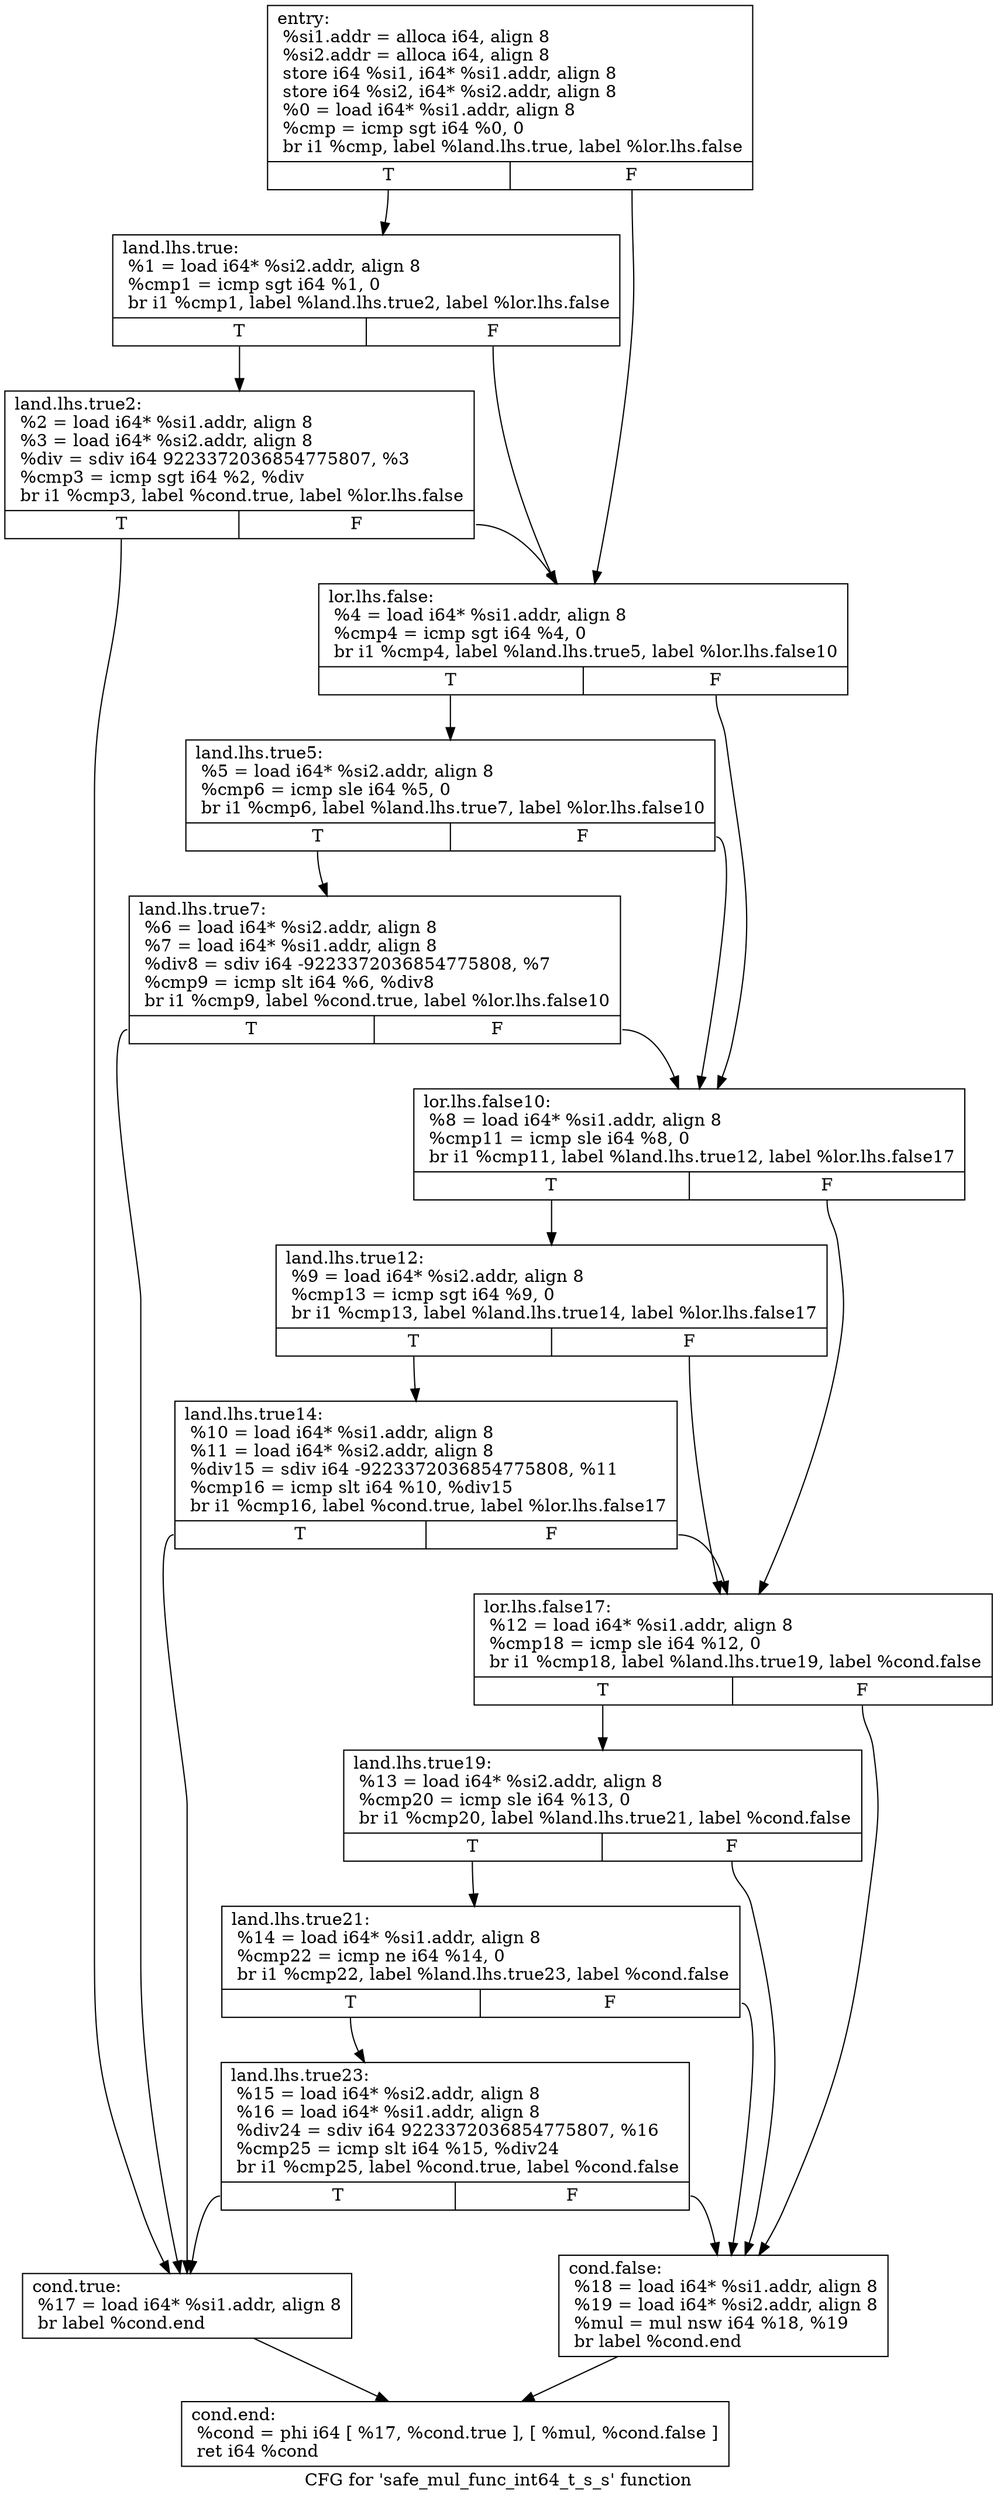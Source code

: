 digraph "CFG for 'safe_mul_func_int64_t_s_s' function" {
	label="CFG for 'safe_mul_func_int64_t_s_s' function";

	Node0xab5fb30 [shape=record,label="{entry:\l  %si1.addr = alloca i64, align 8\l  %si2.addr = alloca i64, align 8\l  store i64 %si1, i64* %si1.addr, align 8\l  store i64 %si2, i64* %si2.addr, align 8\l  %0 = load i64* %si1.addr, align 8\l  %cmp = icmp sgt i64 %0, 0\l  br i1 %cmp, label %land.lhs.true, label %lor.lhs.false\l|{<s0>T|<s1>F}}"];
	Node0xab5fb30:s0 -> Node0xab5fb60;
	Node0xab5fb30:s1 -> Node0xab5fbc0;
	Node0xab5fb60 [shape=record,label="{land.lhs.true:                                    \l  %1 = load i64* %si2.addr, align 8\l  %cmp1 = icmp sgt i64 %1, 0\l  br i1 %cmp1, label %land.lhs.true2, label %lor.lhs.false\l|{<s0>T|<s1>F}}"];
	Node0xab5fb60:s0 -> Node0xab5fb90;
	Node0xab5fb60:s1 -> Node0xab5fbc0;
	Node0xab5fb90 [shape=record,label="{land.lhs.true2:                                   \l  %2 = load i64* %si1.addr, align 8\l  %3 = load i64* %si2.addr, align 8\l  %div = sdiv i64 9223372036854775807, %3\l  %cmp3 = icmp sgt i64 %2, %div\l  br i1 %cmp3, label %cond.true, label %lor.lhs.false\l|{<s0>T|<s1>F}}"];
	Node0xab5fb90:s0 -> Node0xab5fda0;
	Node0xab5fb90:s1 -> Node0xab5fbc0;
	Node0xab5fbc0 [shape=record,label="{lor.lhs.false:                                    \l  %4 = load i64* %si1.addr, align 8\l  %cmp4 = icmp sgt i64 %4, 0\l  br i1 %cmp4, label %land.lhs.true5, label %lor.lhs.false10\l|{<s0>T|<s1>F}}"];
	Node0xab5fbc0:s0 -> Node0xab5fbf0;
	Node0xab5fbc0:s1 -> Node0xab5fc50;
	Node0xab5fbf0 [shape=record,label="{land.lhs.true5:                                   \l  %5 = load i64* %si2.addr, align 8\l  %cmp6 = icmp sle i64 %5, 0\l  br i1 %cmp6, label %land.lhs.true7, label %lor.lhs.false10\l|{<s0>T|<s1>F}}"];
	Node0xab5fbf0:s0 -> Node0xab5fc20;
	Node0xab5fbf0:s1 -> Node0xab5fc50;
	Node0xab5fc20 [shape=record,label="{land.lhs.true7:                                   \l  %6 = load i64* %si2.addr, align 8\l  %7 = load i64* %si1.addr, align 8\l  %div8 = sdiv i64 -9223372036854775808, %7\l  %cmp9 = icmp slt i64 %6, %div8\l  br i1 %cmp9, label %cond.true, label %lor.lhs.false10\l|{<s0>T|<s1>F}}"];
	Node0xab5fc20:s0 -> Node0xab5fda0;
	Node0xab5fc20:s1 -> Node0xab5fc50;
	Node0xab5fc50 [shape=record,label="{lor.lhs.false10:                                  \l  %8 = load i64* %si1.addr, align 8\l  %cmp11 = icmp sle i64 %8, 0\l  br i1 %cmp11, label %land.lhs.true12, label %lor.lhs.false17\l|{<s0>T|<s1>F}}"];
	Node0xab5fc50:s0 -> Node0xab5fc80;
	Node0xab5fc50:s1 -> Node0xab5fce0;
	Node0xab5fc80 [shape=record,label="{land.lhs.true12:                                  \l  %9 = load i64* %si2.addr, align 8\l  %cmp13 = icmp sgt i64 %9, 0\l  br i1 %cmp13, label %land.lhs.true14, label %lor.lhs.false17\l|{<s0>T|<s1>F}}"];
	Node0xab5fc80:s0 -> Node0xab5fcb0;
	Node0xab5fc80:s1 -> Node0xab5fce0;
	Node0xab5fcb0 [shape=record,label="{land.lhs.true14:                                  \l  %10 = load i64* %si1.addr, align 8\l  %11 = load i64* %si2.addr, align 8\l  %div15 = sdiv i64 -9223372036854775808, %11\l  %cmp16 = icmp slt i64 %10, %div15\l  br i1 %cmp16, label %cond.true, label %lor.lhs.false17\l|{<s0>T|<s1>F}}"];
	Node0xab5fcb0:s0 -> Node0xab5fda0;
	Node0xab5fcb0:s1 -> Node0xab5fce0;
	Node0xab5fce0 [shape=record,label="{lor.lhs.false17:                                  \l  %12 = load i64* %si1.addr, align 8\l  %cmp18 = icmp sle i64 %12, 0\l  br i1 %cmp18, label %land.lhs.true19, label %cond.false\l|{<s0>T|<s1>F}}"];
	Node0xab5fce0:s0 -> Node0xab5fd10;
	Node0xab5fce0:s1 -> Node0xab5fdd0;
	Node0xab5fd10 [shape=record,label="{land.lhs.true19:                                  \l  %13 = load i64* %si2.addr, align 8\l  %cmp20 = icmp sle i64 %13, 0\l  br i1 %cmp20, label %land.lhs.true21, label %cond.false\l|{<s0>T|<s1>F}}"];
	Node0xab5fd10:s0 -> Node0xab5fd40;
	Node0xab5fd10:s1 -> Node0xab5fdd0;
	Node0xab5fd40 [shape=record,label="{land.lhs.true21:                                  \l  %14 = load i64* %si1.addr, align 8\l  %cmp22 = icmp ne i64 %14, 0\l  br i1 %cmp22, label %land.lhs.true23, label %cond.false\l|{<s0>T|<s1>F}}"];
	Node0xab5fd40:s0 -> Node0xab5fd70;
	Node0xab5fd40:s1 -> Node0xab5fdd0;
	Node0xab5fd70 [shape=record,label="{land.lhs.true23:                                  \l  %15 = load i64* %si2.addr, align 8\l  %16 = load i64* %si1.addr, align 8\l  %div24 = sdiv i64 9223372036854775807, %16\l  %cmp25 = icmp slt i64 %15, %div24\l  br i1 %cmp25, label %cond.true, label %cond.false\l|{<s0>T|<s1>F}}"];
	Node0xab5fd70:s0 -> Node0xab5fda0;
	Node0xab5fd70:s1 -> Node0xab5fdd0;
	Node0xab5fda0 [shape=record,label="{cond.true:                                        \l  %17 = load i64* %si1.addr, align 8\l  br label %cond.end\l}"];
	Node0xab5fda0 -> Node0xab5fe00;
	Node0xab5fdd0 [shape=record,label="{cond.false:                                       \l  %18 = load i64* %si1.addr, align 8\l  %19 = load i64* %si2.addr, align 8\l  %mul = mul nsw i64 %18, %19\l  br label %cond.end\l}"];
	Node0xab5fdd0 -> Node0xab5fe00;
	Node0xab5fe00 [shape=record,label="{cond.end:                                         \l  %cond = phi i64 [ %17, %cond.true ], [ %mul, %cond.false ]\l  ret i64 %cond\l}"];
}
